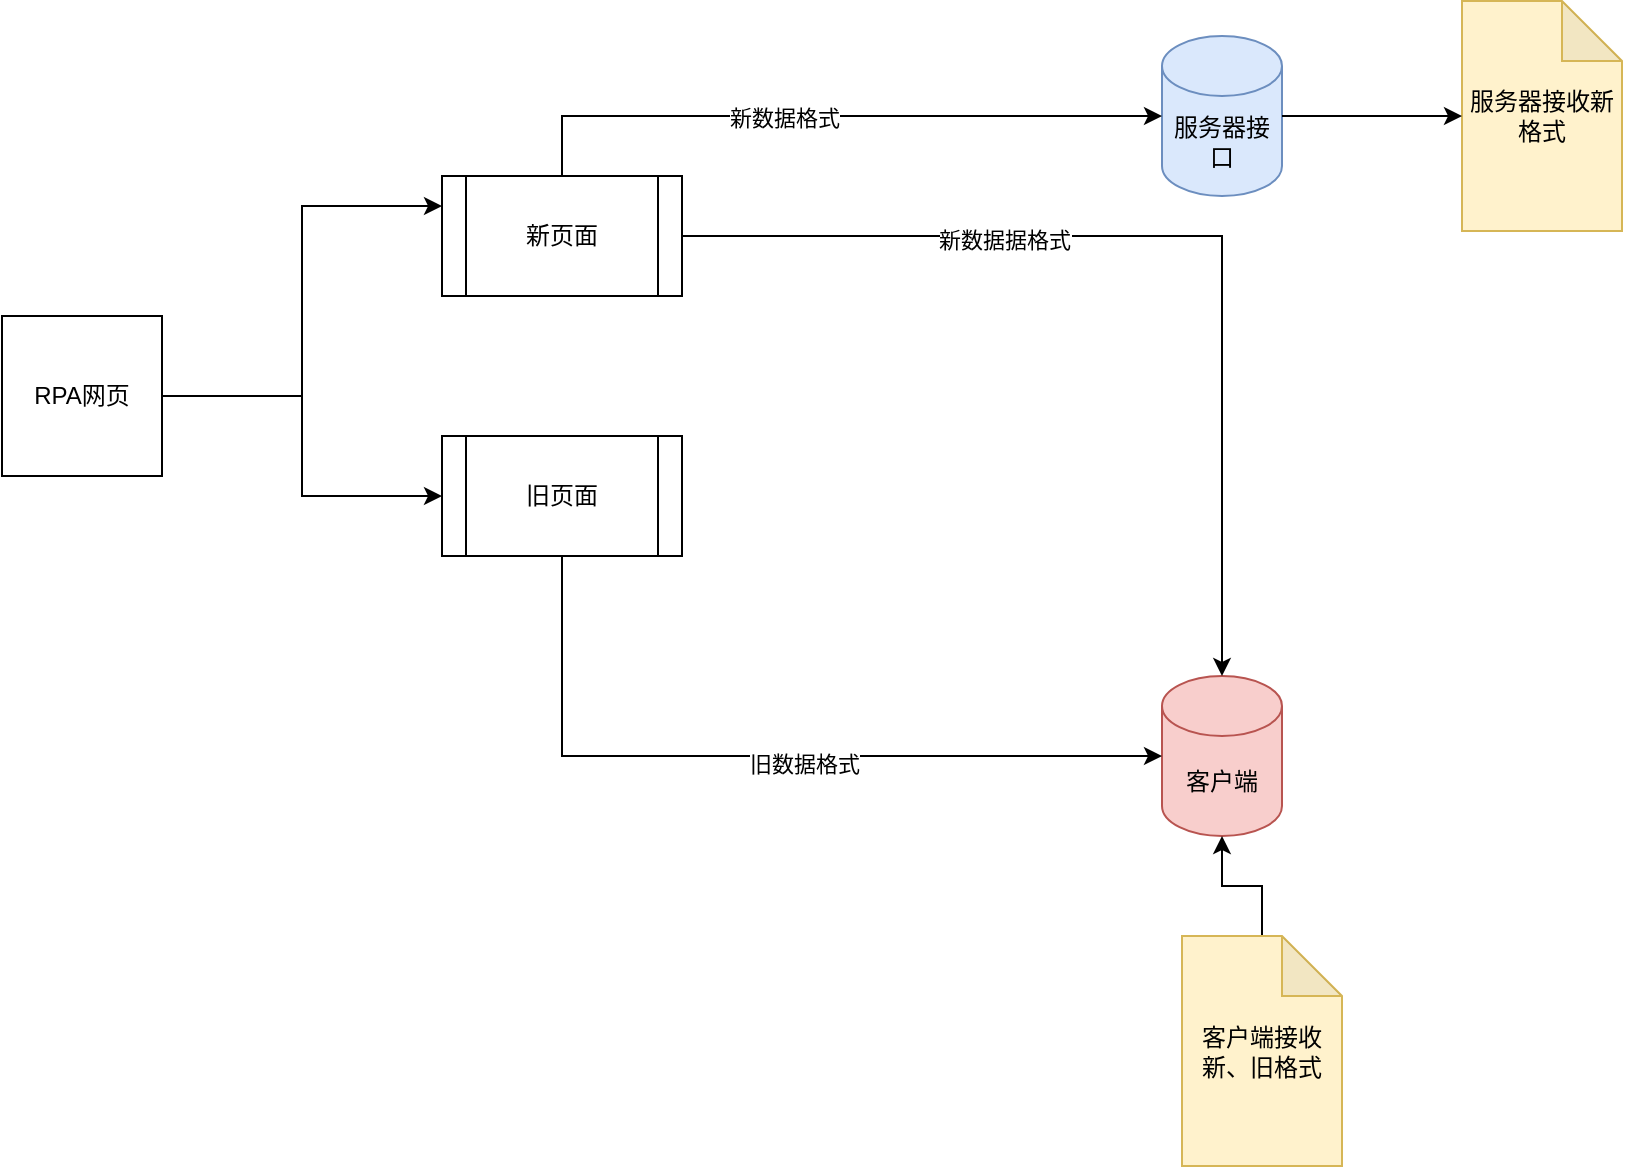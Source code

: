 <mxfile version="25.0.3">
  <diagram id="C5RBs43oDa-KdzZeNtuy" name="Page-1">
    <mxGraphModel dx="2074" dy="1155" grid="1" gridSize="10" guides="1" tooltips="1" connect="1" arrows="1" fold="1" page="1" pageScale="1" pageWidth="827" pageHeight="1169" math="0" shadow="0">
      <root>
        <mxCell id="WIyWlLk6GJQsqaUBKTNV-0" />
        <mxCell id="WIyWlLk6GJQsqaUBKTNV-1" parent="WIyWlLk6GJQsqaUBKTNV-0" />
        <mxCell id="3Llb6DlofzivT68M9og8-8" style="edgeStyle=orthogonalEdgeStyle;rounded=0;orthogonalLoop=1;jettySize=auto;html=1;entryX=0;entryY=0.25;entryDx=0;entryDy=0;" edge="1" parent="WIyWlLk6GJQsqaUBKTNV-1" source="3Llb6DlofzivT68M9og8-1" target="3Llb6DlofzivT68M9og8-6">
          <mxGeometry relative="1" as="geometry">
            <Array as="points">
              <mxPoint x="200" y="250" />
              <mxPoint x="200" y="155" />
            </Array>
          </mxGeometry>
        </mxCell>
        <mxCell id="3Llb6DlofzivT68M9og8-9" style="edgeStyle=orthogonalEdgeStyle;rounded=0;orthogonalLoop=1;jettySize=auto;html=1;" edge="1" parent="WIyWlLk6GJQsqaUBKTNV-1" source="3Llb6DlofzivT68M9og8-1" target="3Llb6DlofzivT68M9og8-7">
          <mxGeometry relative="1" as="geometry" />
        </mxCell>
        <mxCell id="3Llb6DlofzivT68M9og8-1" value="RPA网页" style="whiteSpace=wrap;html=1;aspect=fixed;" vertex="1" parent="WIyWlLk6GJQsqaUBKTNV-1">
          <mxGeometry x="50" y="210" width="80" height="80" as="geometry" />
        </mxCell>
        <mxCell id="3Llb6DlofzivT68M9og8-2" value="客户端" style="shape=cylinder3;whiteSpace=wrap;html=1;boundedLbl=1;backgroundOutline=1;size=15;fillColor=#f8cecc;strokeColor=#b85450;" vertex="1" parent="WIyWlLk6GJQsqaUBKTNV-1">
          <mxGeometry x="630" y="390" width="60" height="80" as="geometry" />
        </mxCell>
        <mxCell id="3Llb6DlofzivT68M9og8-3" value="服务器接口" style="shape=cylinder3;whiteSpace=wrap;html=1;boundedLbl=1;backgroundOutline=1;size=15;fillColor=#dae8fc;strokeColor=#6c8ebf;" vertex="1" parent="WIyWlLk6GJQsqaUBKTNV-1">
          <mxGeometry x="630" y="70" width="60" height="80" as="geometry" />
        </mxCell>
        <mxCell id="3Llb6DlofzivT68M9og8-10" style="edgeStyle=orthogonalEdgeStyle;rounded=0;orthogonalLoop=1;jettySize=auto;html=1;exitX=0.5;exitY=0;exitDx=0;exitDy=0;" edge="1" parent="WIyWlLk6GJQsqaUBKTNV-1" source="3Llb6DlofzivT68M9og8-6" target="3Llb6DlofzivT68M9og8-3">
          <mxGeometry relative="1" as="geometry" />
        </mxCell>
        <mxCell id="3Llb6DlofzivT68M9og8-11" value="新数据格式" style="edgeLabel;html=1;align=center;verticalAlign=middle;resizable=0;points=[];" vertex="1" connectable="0" parent="3Llb6DlofzivT68M9og8-10">
          <mxGeometry x="-0.145" y="-1" relative="1" as="geometry">
            <mxPoint as="offset" />
          </mxGeometry>
        </mxCell>
        <mxCell id="3Llb6DlofzivT68M9og8-6" value="新页面" style="shape=process;whiteSpace=wrap;html=1;backgroundOutline=1;" vertex="1" parent="WIyWlLk6GJQsqaUBKTNV-1">
          <mxGeometry x="270" y="140" width="120" height="60" as="geometry" />
        </mxCell>
        <mxCell id="3Llb6DlofzivT68M9og8-12" style="edgeStyle=orthogonalEdgeStyle;rounded=0;orthogonalLoop=1;jettySize=auto;html=1;" edge="1" parent="WIyWlLk6GJQsqaUBKTNV-1" source="3Llb6DlofzivT68M9og8-7" target="3Llb6DlofzivT68M9og8-2">
          <mxGeometry relative="1" as="geometry">
            <Array as="points">
              <mxPoint x="330" y="430" />
            </Array>
          </mxGeometry>
        </mxCell>
        <mxCell id="3Llb6DlofzivT68M9og8-13" value="旧数据格式" style="edgeLabel;html=1;align=center;verticalAlign=middle;resizable=0;points=[];" vertex="1" connectable="0" parent="3Llb6DlofzivT68M9og8-12">
          <mxGeometry x="0.105" y="-4" relative="1" as="geometry">
            <mxPoint as="offset" />
          </mxGeometry>
        </mxCell>
        <mxCell id="3Llb6DlofzivT68M9og8-7" value="旧页面" style="shape=process;whiteSpace=wrap;html=1;backgroundOutline=1;" vertex="1" parent="WIyWlLk6GJQsqaUBKTNV-1">
          <mxGeometry x="270" y="270" width="120" height="60" as="geometry" />
        </mxCell>
        <mxCell id="3Llb6DlofzivT68M9og8-14" style="edgeStyle=orthogonalEdgeStyle;rounded=0;orthogonalLoop=1;jettySize=auto;html=1;entryX=0.5;entryY=0;entryDx=0;entryDy=0;entryPerimeter=0;" edge="1" parent="WIyWlLk6GJQsqaUBKTNV-1" source="3Llb6DlofzivT68M9og8-6" target="3Llb6DlofzivT68M9og8-2">
          <mxGeometry relative="1" as="geometry" />
        </mxCell>
        <mxCell id="3Llb6DlofzivT68M9og8-15" value="新数据据格式" style="edgeLabel;html=1;align=center;verticalAlign=middle;resizable=0;points=[];" vertex="1" connectable="0" parent="3Llb6DlofzivT68M9og8-14">
          <mxGeometry x="-0.343" y="-2" relative="1" as="geometry">
            <mxPoint as="offset" />
          </mxGeometry>
        </mxCell>
        <mxCell id="3Llb6DlofzivT68M9og8-17" style="edgeStyle=orthogonalEdgeStyle;rounded=0;orthogonalLoop=1;jettySize=auto;html=1;" edge="1" parent="WIyWlLk6GJQsqaUBKTNV-1" source="3Llb6DlofzivT68M9og8-16" target="3Llb6DlofzivT68M9og8-2">
          <mxGeometry relative="1" as="geometry" />
        </mxCell>
        <mxCell id="3Llb6DlofzivT68M9og8-16" value="客户端接收新、旧格式" style="shape=note;whiteSpace=wrap;html=1;backgroundOutline=1;darkOpacity=0.05;fillColor=#fff2cc;strokeColor=#d6b656;" vertex="1" parent="WIyWlLk6GJQsqaUBKTNV-1">
          <mxGeometry x="640" y="520" width="80" height="115" as="geometry" />
        </mxCell>
        <mxCell id="3Llb6DlofzivT68M9og8-18" value="服务器接收新格式" style="shape=note;whiteSpace=wrap;html=1;backgroundOutline=1;darkOpacity=0.05;fillColor=#fff2cc;strokeColor=#d6b656;" vertex="1" parent="WIyWlLk6GJQsqaUBKTNV-1">
          <mxGeometry x="780" y="52.5" width="80" height="115" as="geometry" />
        </mxCell>
        <mxCell id="3Llb6DlofzivT68M9og8-19" style="edgeStyle=orthogonalEdgeStyle;rounded=0;orthogonalLoop=1;jettySize=auto;html=1;entryX=0;entryY=0.5;entryDx=0;entryDy=0;entryPerimeter=0;" edge="1" parent="WIyWlLk6GJQsqaUBKTNV-1" source="3Llb6DlofzivT68M9og8-3" target="3Llb6DlofzivT68M9og8-18">
          <mxGeometry relative="1" as="geometry" />
        </mxCell>
      </root>
    </mxGraphModel>
  </diagram>
</mxfile>
